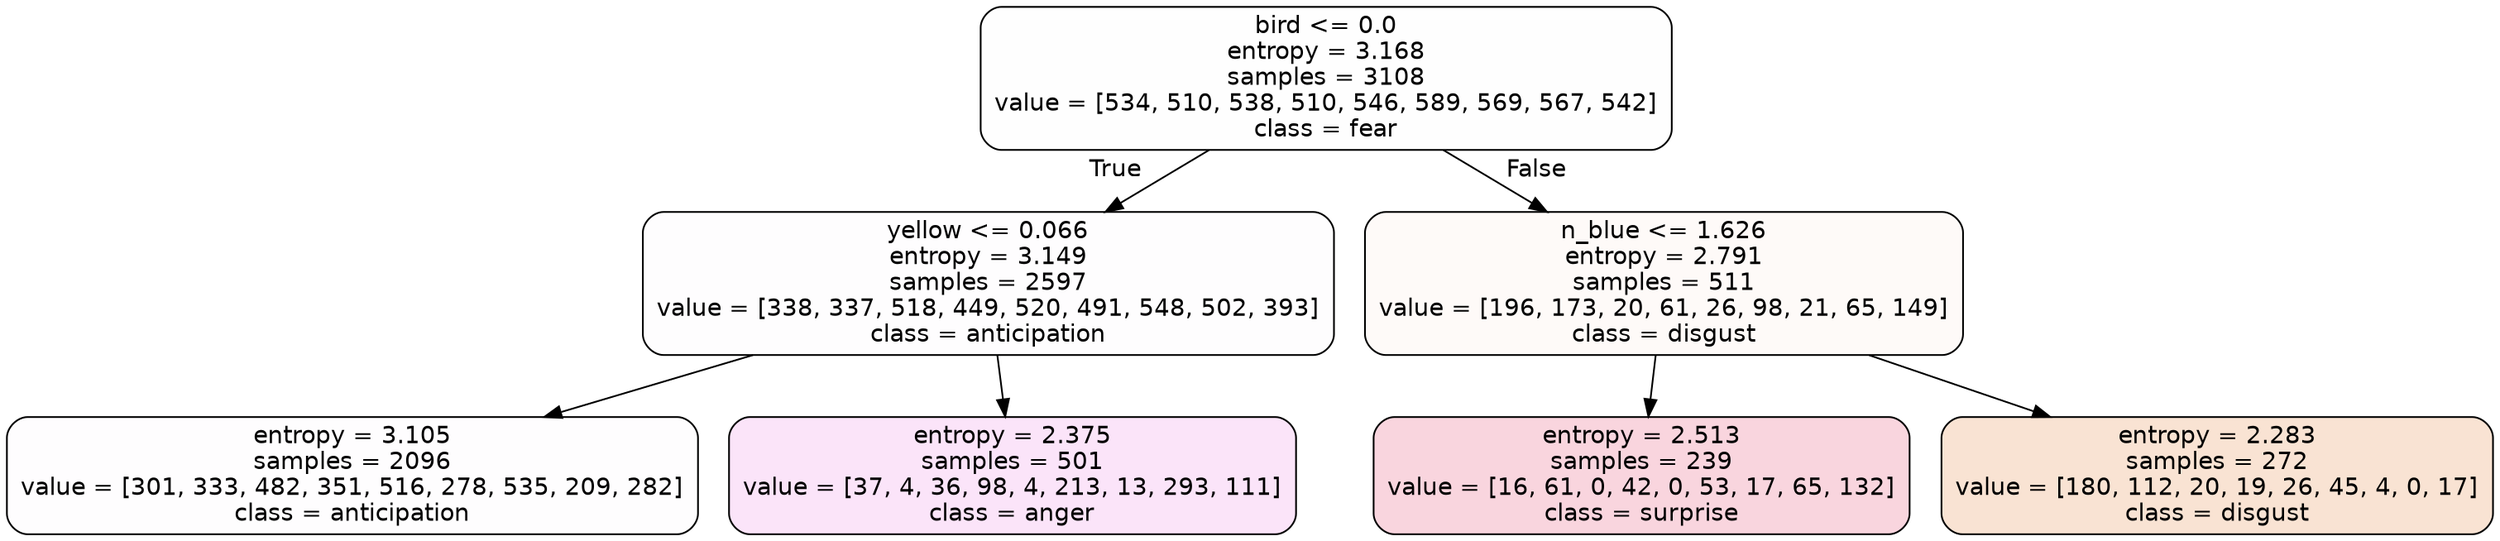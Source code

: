 digraph Tree {
node [shape=box, style="filled, rounded", color="black", fontname=helvetica] ;
edge [fontname=helvetica] ;
0 [label="bird <= 0.0\nentropy = 3.168\nsamples = 3108\nvalue = [534, 510, 538, 510, 546, 589, 569, 567, 542]\nclass = fear", fillcolor="#3964e501"] ;
1 [label="yellow <= 0.066\nentropy = 3.149\nsamples = 2597\nvalue = [338, 337, 518, 449, 520, 491, 548, 502, 393]\nclass = anticipation", fillcolor="#8139e502"] ;
0 -> 1 [labeldistance=2.5, labelangle=45, headlabel="True"] ;
2 [label="entropy = 3.105\nsamples = 2096\nvalue = [301, 333, 482, 351, 516, 278, 535, 209, 282]\nclass = anticipation", fillcolor="#8139e502"] ;
1 -> 2 ;
3 [label="entropy = 2.375\nsamples = 501\nvalue = [37, 4, 36, 98, 4, 213, 13, 293, 111]\nclass = anger", fillcolor="#e539d722"] ;
1 -> 3 ;
4 [label="n_blue <= 1.626\nentropy = 2.791\nsamples = 511\nvalue = [196, 173, 20, 61, 26, 98, 21, 65, 149]\nclass = disgust", fillcolor="#e5813909"] ;
0 -> 4 [labeldistance=2.5, labelangle=-45, headlabel="False"] ;
5 [label="entropy = 2.513\nsamples = 239\nvalue = [16, 61, 0, 42, 0, 53, 17, 65, 132]\nclass = surprise", fillcolor="#e5396435"] ;
4 -> 5 ;
6 [label="entropy = 2.283\nsamples = 272\nvalue = [180, 112, 20, 19, 26, 45, 4, 0, 17]\nclass = disgust", fillcolor="#e5813938"] ;
4 -> 6 ;
}